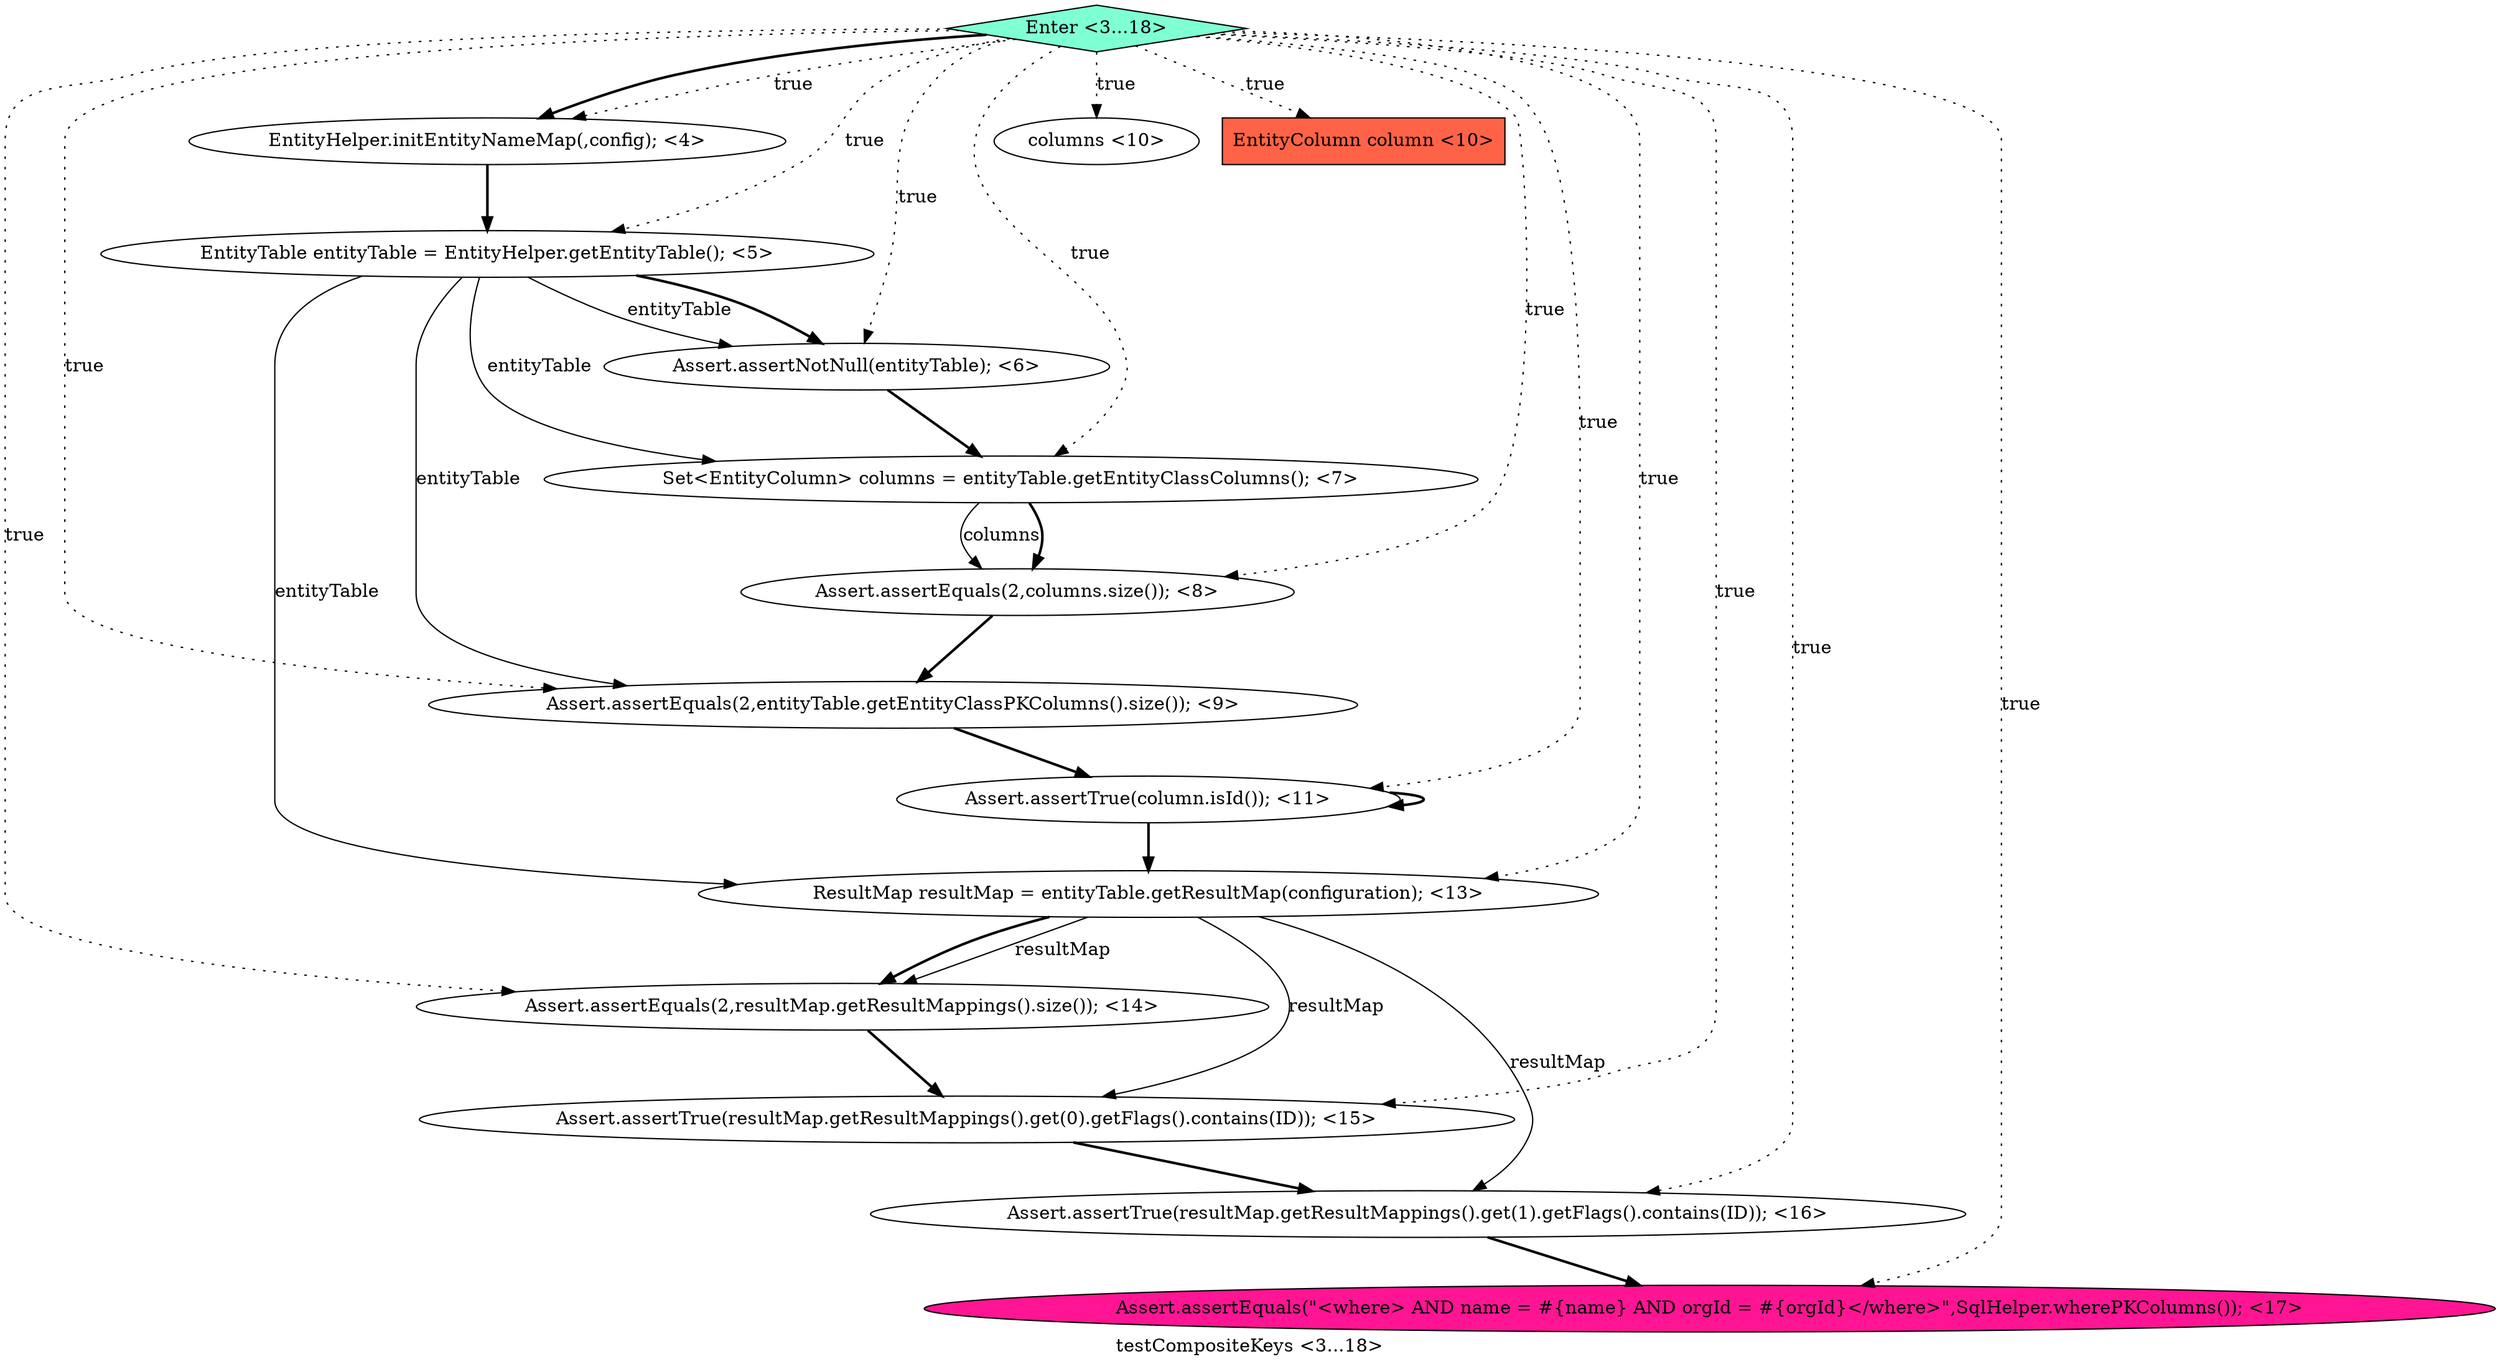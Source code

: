 digraph PDG {
label = "testCompositeKeys <3...18>";
0.10 [style = filled, label = "Assert.assertEquals(2,resultMap.getResultMappings().size()); <14>", fillcolor = white, shape = ellipse];
0.2 [style = filled, label = "Assert.assertNotNull(entityTable); <6>", fillcolor = white, shape = ellipse];
0.1 [style = filled, label = "EntityTable entityTable = EntityHelper.getEntityTable(); <5>", fillcolor = white, shape = ellipse];
0.9 [style = filled, label = "ResultMap resultMap = entityTable.getResultMap(configuration); <13>", fillcolor = white, shape = ellipse];
0.8 [style = filled, label = "Assert.assertTrue(column.isId()); <11>", fillcolor = white, shape = ellipse];
0.4 [style = filled, label = "Assert.assertEquals(2,columns.size()); <8>", fillcolor = white, shape = ellipse];
0.14 [style = filled, label = "Enter <3...18>", fillcolor = aquamarine, shape = diamond];
0.7 [style = filled, label = "columns <10>", fillcolor = white, shape = ellipse];
0.6 [style = filled, label = "EntityColumn column <10>", fillcolor = tomato, shape = box];
0.12 [style = filled, label = "Assert.assertTrue(resultMap.getResultMappings().get(1).getFlags().contains(ID)); <16>", fillcolor = white, shape = ellipse];
0.5 [style = filled, label = "Assert.assertEquals(2,entityTable.getEntityClassPKColumns().size()); <9>", fillcolor = white, shape = ellipse];
0.0 [style = filled, label = "EntityHelper.initEntityNameMap(,config); <4>", fillcolor = white, shape = ellipse];
0.3 [style = filled, label = "Set<EntityColumn> columns = entityTable.getEntityClassColumns(); <7>", fillcolor = white, shape = ellipse];
0.13 [style = filled, label = "Assert.assertEquals(\"<where> AND name = #{name} AND orgId = #{orgId}</where>\",SqlHelper.wherePKColumns()); <17>", fillcolor = deeppink, shape = ellipse];
0.11 [style = filled, label = "Assert.assertTrue(resultMap.getResultMappings().get(0).getFlags().contains(ID)); <15>", fillcolor = white, shape = ellipse];
0.0 -> 0.1 [style = bold, label=""];
0.1 -> 0.2 [style = solid, label="entityTable"];
0.1 -> 0.2 [style = bold, label=""];
0.1 -> 0.3 [style = solid, label="entityTable"];
0.1 -> 0.5 [style = solid, label="entityTable"];
0.1 -> 0.9 [style = solid, label="entityTable"];
0.2 -> 0.3 [style = bold, label=""];
0.3 -> 0.4 [style = solid, label="columns"];
0.3 -> 0.4 [style = bold, label=""];
0.4 -> 0.5 [style = bold, label=""];
0.5 -> 0.8 [style = bold, label=""];
0.8 -> 0.8 [style = bold, label=""];
0.8 -> 0.9 [style = bold, label=""];
0.9 -> 0.10 [style = solid, label="resultMap"];
0.9 -> 0.10 [style = bold, label=""];
0.9 -> 0.11 [style = solid, label="resultMap"];
0.9 -> 0.12 [style = solid, label="resultMap"];
0.10 -> 0.11 [style = bold, label=""];
0.11 -> 0.12 [style = bold, label=""];
0.12 -> 0.13 [style = bold, label=""];
0.14 -> 0.0 [style = dotted, label="true"];
0.14 -> 0.0 [style = bold, label=""];
0.14 -> 0.1 [style = dotted, label="true"];
0.14 -> 0.2 [style = dotted, label="true"];
0.14 -> 0.3 [style = dotted, label="true"];
0.14 -> 0.4 [style = dotted, label="true"];
0.14 -> 0.5 [style = dotted, label="true"];
0.14 -> 0.6 [style = dotted, label="true"];
0.14 -> 0.7 [style = dotted, label="true"];
0.14 -> 0.8 [style = dotted, label="true"];
0.14 -> 0.9 [style = dotted, label="true"];
0.14 -> 0.10 [style = dotted, label="true"];
0.14 -> 0.11 [style = dotted, label="true"];
0.14 -> 0.12 [style = dotted, label="true"];
0.14 -> 0.13 [style = dotted, label="true"];
}
